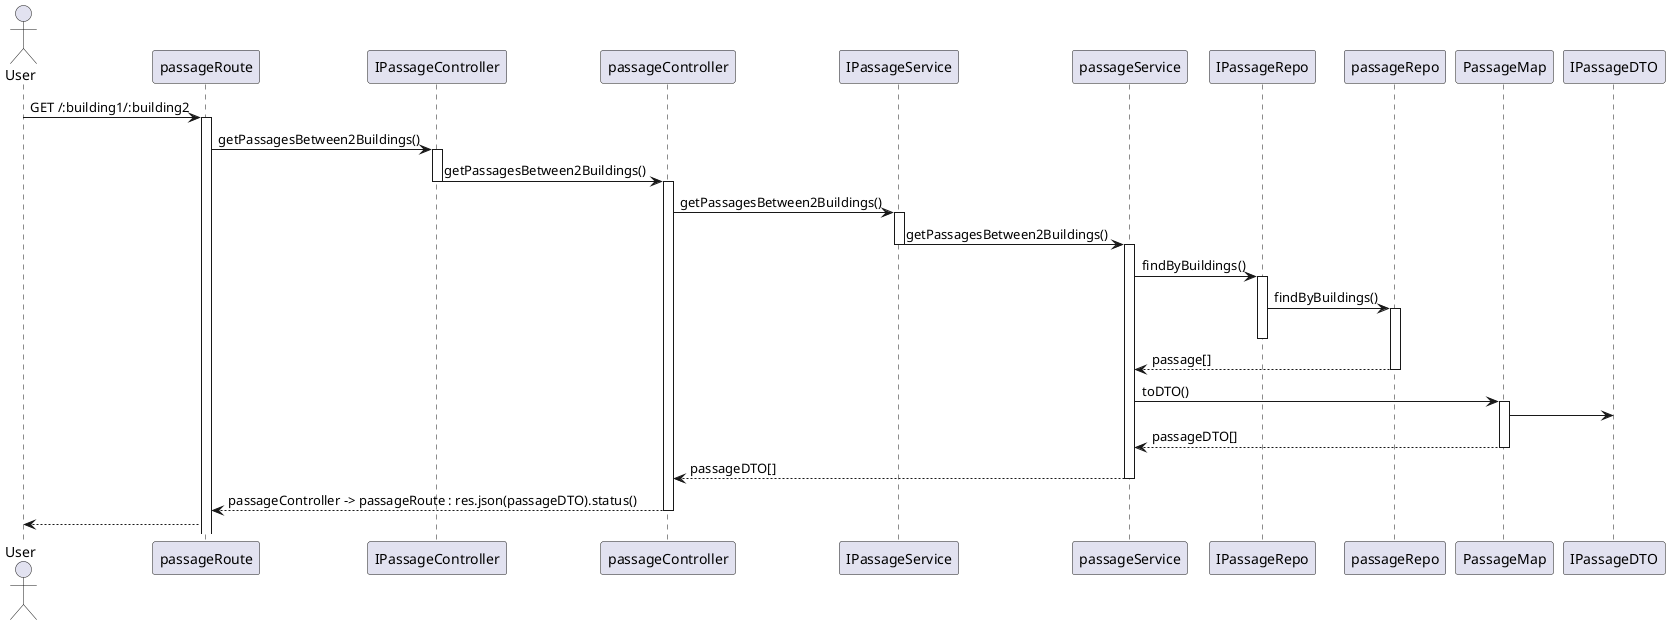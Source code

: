 @startuml
'https://plantuml.com/sequence-diagram

actor User
participant passageRoute
participant IPassageController
participant passageController
participant IPassageService
participant passageService
participant IPassageRepo
participant passageRepo
participant PassageMap
participant IPassageDTO

User -> passageRoute : GET /:building1/:building2
activate passageRoute
passageRoute -> IPassageController : getPassagesBetween2Buildings()
activate IPassageController
IPassageController -> passageController : getPassagesBetween2Buildings()
deactivate IPassageController
activate passageController
passageController -> IPassageService : getPassagesBetween2Buildings()
activate IPassageService
IPassageService -> passageService : getPassagesBetween2Buildings()
deactivate IPassageService
activate passageService
passageService -> IPassageRepo : findByBuildings()
activate IPassageRepo
IPassageRepo -> passageRepo : findByBuildings()
activate passageRepo
deactivate IPassageRepo
passageRepo --> passageService : passage[]
deactivate passageRepo
passageService -> PassageMap : toDTO()
activate PassageMap
PassageMap -> IPassageDTO
PassageMap --> passageService : passageDTO[]
deactivate PassageMap
passageService -->passageController: passageDTO[]
deactivate passageService
passageController --> passageRoute: passageController -> passageRoute : res.json(passageDTO).status()
deactivate passageController
passageRoute --> User


@enduml